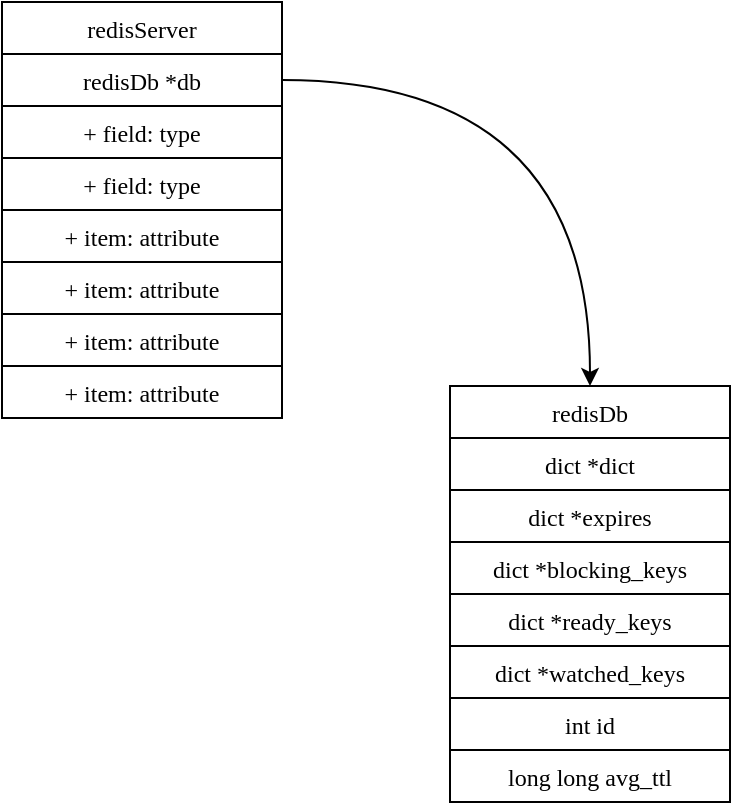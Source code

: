 <mxfile version="20.2.7" type="github">
  <diagram id="REJIoAJxf-06d9rq_6dk" name="第 1 页">
    <mxGraphModel dx="1426" dy="769" grid="0" gridSize="10" guides="1" tooltips="1" connect="1" arrows="1" fold="1" page="1" pageScale="1" pageWidth="2336" pageHeight="1654" math="0" shadow="0">
      <root>
        <mxCell id="0" />
        <mxCell id="1" parent="0" />
        <mxCell id="fJqqmS50FYr8kvpDgYE6-31" value="redisServer" style="swimlane;fontStyle=0;childLayout=stackLayout;horizontal=1;startSize=26;fillColor=none;horizontalStack=0;resizeParent=1;resizeParentMax=0;resizeLast=0;collapsible=1;marginBottom=0;rounded=0;strokeColor=default;align=center;fontFamily=Comic Sans MS;" parent="1" vertex="1">
          <mxGeometry x="24" y="48" width="140" height="208" as="geometry" />
        </mxCell>
        <mxCell id="fJqqmS50FYr8kvpDgYE6-32" value="redisDb *db" style="text;strokeColor=default;fillColor=none;align=center;verticalAlign=top;spacingLeft=4;spacingRight=4;overflow=hidden;rotatable=0;points=[[0,0.5],[1,0.5]];portConstraint=eastwest;rounded=0;fontFamily=Comic Sans MS;" parent="fJqqmS50FYr8kvpDgYE6-31" vertex="1">
          <mxGeometry y="26" width="140" height="26" as="geometry" />
        </mxCell>
        <mxCell id="fJqqmS50FYr8kvpDgYE6-33" value="+ field: type" style="text;strokeColor=default;fillColor=none;align=center;verticalAlign=top;spacingLeft=4;spacingRight=4;overflow=hidden;rotatable=0;points=[[0,0.5],[1,0.5]];portConstraint=eastwest;rounded=0;fontFamily=Comic Sans MS;" parent="fJqqmS50FYr8kvpDgYE6-31" vertex="1">
          <mxGeometry y="52" width="140" height="26" as="geometry" />
        </mxCell>
        <mxCell id="fJqqmS50FYr8kvpDgYE6-34" value="+ field: type" style="text;strokeColor=default;fillColor=none;align=center;verticalAlign=top;spacingLeft=4;spacingRight=4;overflow=hidden;rotatable=0;points=[[0,0.5],[1,0.5]];portConstraint=eastwest;rounded=0;fontFamily=Comic Sans MS;" parent="fJqqmS50FYr8kvpDgYE6-31" vertex="1">
          <mxGeometry y="78" width="140" height="26" as="geometry" />
        </mxCell>
        <mxCell id="fJqqmS50FYr8kvpDgYE6-35" value="+ item: attribute" style="text;strokeColor=default;fillColor=none;align=center;verticalAlign=top;spacingLeft=4;spacingRight=4;overflow=hidden;rotatable=0;points=[[0,0.5],[1,0.5]];portConstraint=eastwest;rounded=0;fontFamily=Comic Sans MS;" parent="fJqqmS50FYr8kvpDgYE6-31" vertex="1">
          <mxGeometry y="104" width="140" height="26" as="geometry" />
        </mxCell>
        <mxCell id="fJqqmS50FYr8kvpDgYE6-36" value="+ item: attribute" style="text;strokeColor=default;fillColor=none;align=center;verticalAlign=top;spacingLeft=4;spacingRight=4;overflow=hidden;rotatable=0;points=[[0,0.5],[1,0.5]];portConstraint=eastwest;rounded=0;fontFamily=Comic Sans MS;" parent="fJqqmS50FYr8kvpDgYE6-31" vertex="1">
          <mxGeometry y="130" width="140" height="26" as="geometry" />
        </mxCell>
        <mxCell id="fJqqmS50FYr8kvpDgYE6-37" value="+ item: attribute" style="text;strokeColor=none;fillColor=none;align=center;verticalAlign=top;spacingLeft=4;spacingRight=4;overflow=hidden;rotatable=0;points=[[0,0.5],[1,0.5]];portConstraint=eastwest;rounded=0;fontFamily=Comic Sans MS;" parent="fJqqmS50FYr8kvpDgYE6-31" vertex="1">
          <mxGeometry y="156" width="140" height="26" as="geometry" />
        </mxCell>
        <mxCell id="fJqqmS50FYr8kvpDgYE6-39" value="+ item: attribute" style="text;strokeColor=default;fillColor=none;align=center;verticalAlign=top;spacingLeft=4;spacingRight=4;overflow=hidden;rotatable=0;points=[[0,0.5],[1,0.5]];portConstraint=eastwest;rounded=0;fontFamily=Comic Sans MS;" parent="fJqqmS50FYr8kvpDgYE6-31" vertex="1">
          <mxGeometry y="182" width="140" height="26" as="geometry" />
        </mxCell>
        <mxCell id="fJqqmS50FYr8kvpDgYE6-42" value="redisDb" style="swimlane;fontStyle=0;childLayout=stackLayout;horizontal=1;startSize=26;fillColor=none;horizontalStack=0;resizeParent=1;resizeParentMax=0;resizeLast=0;collapsible=1;marginBottom=0;rounded=0;strokeColor=default;align=center;fontFamily=Comic Sans MS;" parent="1" vertex="1">
          <mxGeometry x="248" y="240" width="140" height="208" as="geometry" />
        </mxCell>
        <mxCell id="fJqqmS50FYr8kvpDgYE6-43" value="dict *dict" style="text;strokeColor=default;fillColor=none;align=center;verticalAlign=top;spacingLeft=4;spacingRight=4;overflow=hidden;rotatable=0;points=[[0,0.5],[1,0.5]];portConstraint=eastwest;rounded=0;fontFamily=Comic Sans MS;" parent="fJqqmS50FYr8kvpDgYE6-42" vertex="1">
          <mxGeometry y="26" width="140" height="26" as="geometry" />
        </mxCell>
        <mxCell id="fJqqmS50FYr8kvpDgYE6-44" value="dict *expires" style="text;strokeColor=default;fillColor=none;align=center;verticalAlign=top;spacingLeft=4;spacingRight=4;overflow=hidden;rotatable=0;points=[[0,0.5],[1,0.5]];portConstraint=eastwest;rounded=0;fontFamily=Comic Sans MS;" parent="fJqqmS50FYr8kvpDgYE6-42" vertex="1">
          <mxGeometry y="52" width="140" height="26" as="geometry" />
        </mxCell>
        <mxCell id="fJqqmS50FYr8kvpDgYE6-45" value="dict *blocking_keys" style="text;strokeColor=default;fillColor=none;align=center;verticalAlign=top;spacingLeft=4;spacingRight=4;overflow=hidden;rotatable=0;points=[[0,0.5],[1,0.5]];portConstraint=eastwest;rounded=0;fontFamily=Comic Sans MS;" parent="fJqqmS50FYr8kvpDgYE6-42" vertex="1">
          <mxGeometry y="78" width="140" height="26" as="geometry" />
        </mxCell>
        <mxCell id="fJqqmS50FYr8kvpDgYE6-47" value="dict *ready_keys" style="text;strokeColor=default;fillColor=none;align=center;verticalAlign=top;spacingLeft=4;spacingRight=4;overflow=hidden;rotatable=0;points=[[0,0.5],[1,0.5]];portConstraint=eastwest;rounded=0;fontFamily=Comic Sans MS;" parent="fJqqmS50FYr8kvpDgYE6-42" vertex="1">
          <mxGeometry y="104" width="140" height="26" as="geometry" />
        </mxCell>
        <mxCell id="fJqqmS50FYr8kvpDgYE6-48" value="dict *watched_keys" style="text;strokeColor=default;fillColor=none;align=center;verticalAlign=top;spacingLeft=4;spacingRight=4;overflow=hidden;rotatable=0;points=[[0,0.5],[1,0.5]];portConstraint=eastwest;rounded=0;fontFamily=Comic Sans MS;" parent="fJqqmS50FYr8kvpDgYE6-42" vertex="1">
          <mxGeometry y="130" width="140" height="26" as="geometry" />
        </mxCell>
        <mxCell id="fJqqmS50FYr8kvpDgYE6-49" value="int id" style="text;strokeColor=default;fillColor=none;align=center;verticalAlign=top;spacingLeft=4;spacingRight=4;overflow=hidden;rotatable=0;points=[[0,0.5],[1,0.5]];portConstraint=eastwest;rounded=0;fontFamily=Comic Sans MS;" parent="fJqqmS50FYr8kvpDgYE6-42" vertex="1">
          <mxGeometry y="156" width="140" height="26" as="geometry" />
        </mxCell>
        <mxCell id="fJqqmS50FYr8kvpDgYE6-50" value="long long avg_ttl" style="text;strokeColor=none;fillColor=none;align=center;verticalAlign=top;spacingLeft=4;spacingRight=4;overflow=hidden;rotatable=0;points=[[0,0.5],[1,0.5]];portConstraint=eastwest;rounded=0;fontFamily=Comic Sans MS;" parent="fJqqmS50FYr8kvpDgYE6-42" vertex="1">
          <mxGeometry y="182" width="140" height="26" as="geometry" />
        </mxCell>
        <mxCell id="RfdrG1ktTRq8gSZfN96u-4" style="edgeStyle=orthogonalEdgeStyle;orthogonalLoop=1;jettySize=auto;html=1;entryX=0.5;entryY=0;entryDx=0;entryDy=0;fontFamily=Comic Sans MS;curved=1;" edge="1" parent="1" source="fJqqmS50FYr8kvpDgYE6-32" target="fJqqmS50FYr8kvpDgYE6-42">
          <mxGeometry relative="1" as="geometry" />
        </mxCell>
      </root>
    </mxGraphModel>
  </diagram>
</mxfile>
